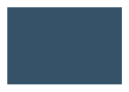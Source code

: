 digraph "open-license" {
        node [ shape=box, style=filled, color="#355269", fontcolor="white" ];
        " ";
}
